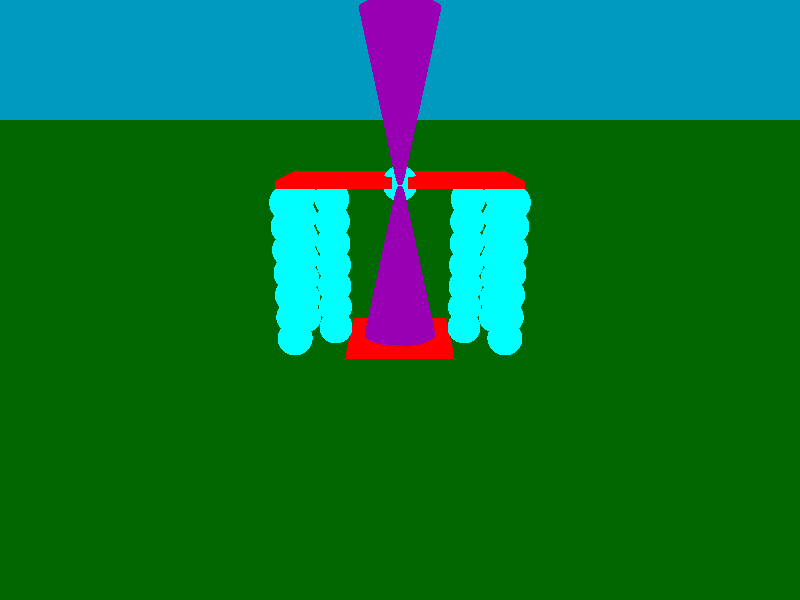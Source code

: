 
  
#declare coolCone = cone {
    <0,11,-1> //point 1
    0.2     //radius of point 1   
    <0,0.5,0> // point 2
    2.5       //radius of point 2
    texture {
        pigment {
            rgb<0.6,0,0.7>
        }
    
    }
}


#declare coolCube = box {
    <-3.5,0,-3.5>
    <3.5,0.5,3.5>
    texture {
        pigment {
            rgb<1,0,0>
        }
    }
}


#declare superSphere = sphere {
    <0,0,0>
    1.15   //radius 
    texture {
        pigment {
            rgb<0,1,1>
        }
    }
}    
 

///////////////////////////////////
  
background {
    rgb<0,0.6,0.75>
}           

  
light_source {
    <-10,20,0> //location
    rgb<1,1,1>
}  
  
  
light_source {
    <10,20,0> //location
    rgb<1,1,1>
}    


light_source {
    <0,20,-10> //location
    rgb<1,1,1>
} 

 
 light_source {
    <0,20,10> //location
    rgb<1,1,1>
}   

 
camera {
    location<0,15,-40>
    look_at <0,3,0>
}
 
  
plane {
    <0,1,0> //normal vector
    0 //distance from origin
    texture {
        pigment {
            rgb<0,0.4,0>
        }
    }
}  


/////////////////////////////////

object {
    coolCube
}


object {
    coolCone
} 

object {
    coolCone
    rotate<0,0,180>  
    translate<0,22,0>
} 

//////////////////////////////////

object {
    coolCube
    translate<-4,11,0> 
}

object {
    coolCube
    translate<4,11,0>
}    

object {
    superSphere
    translate<0,11,0>
} 

///////////////////////////////////

object {
    superSphere
    translate<-4.5,10,0>
}  

object {
    superSphere
    translate<-4.5,8.5,0>
}

object {
    superSphere
    translate<-4.5,7,0>
}

object {
    superSphere
    translate<-4.5,5.5,0>
}

object {
    superSphere
    translate<-4.5,4,0>
} 

object {
    superSphere
    translate<-4.5,2.5,0>
}                       

object {
    superSphere
    translate<-4.5,1,0>
}      

//////////////////////////////////
                                 

object {
    superSphere
    translate<4.5,10,0>
}  

object {
    superSphere
    translate<4.5,8.5,0>
}

object {
    superSphere
    translate<4.5,7,0>
}

object {
    superSphere
    translate<4.5,5.5,0>
}

object {
    superSphere
    translate<4.5,4,0>
} 

object {
    superSphere
    translate<4.5,2.5,0>
}                       

object {
    superSphere
    translate<4.5,1,0>
}  

///////////////////////////////


object {
    superSphere
    translate<-7,10,2.25>
}  

object {
    superSphere
    translate<-7,8.5,2.25>
}

object {
    superSphere
    translate<-7,7,2.25>
}

object {
    superSphere
    translate<-7,5.5,2.25>
}

object {
    superSphere
    translate<-7,4,2.25>
} 

object {
    superSphere
    translate<-7,2.5,2.25>
}                       

object {
    superSphere
    translate<-7,1,2.25>
}   

///////////////////////////////


object {
    superSphere
    translate<7,10,2.25>
}  

object {
    superSphere
    translate<7,8.5,2.25>
}

object {
    superSphere
    translate<7,7,2.25>
}

object {
    superSphere
    translate<7,5.5,2.25>
}

object {
    superSphere
    translate<7,4,2.25>
} 

object {
    superSphere
    translate<7,2.5,2.25>
}                       

object {
    superSphere
    translate<7,1,2.25>
}                               

//////////////////////////////////////

object {
    superSphere
    translate<-7,10,-2.25>
}  

object {
    superSphere
    translate<-7,8.5,-2.25>
}

object {
    superSphere
    translate<-7,7,-2.25>
}

object {
    superSphere
    translate<-7,5.5,-2.25>
}

object {
    superSphere
    translate<-7,4,-2.25>
} 

object {
    superSphere
    translate<-7,2.5,-2.25>
}                       

object {
    superSphere
    translate<-7,1,-2.25>    
}

//////////////////////////////



object {
    superSphere
    translate<7,10,-2.25>
}  

object {
    superSphere
    translate<7,8.5,-2.25>
}

object {
    superSphere
    translate<7,7,-2.25>
}

object {
    superSphere
    translate<7,5.5,-2.25>
}

object {
    superSphere
    translate<7,4,-2.25>
} 

object {
    superSphere
    translate<7,2.5,-2.25>
}                       

object {
    superSphere
    translate<7,1,-2.25>    
}